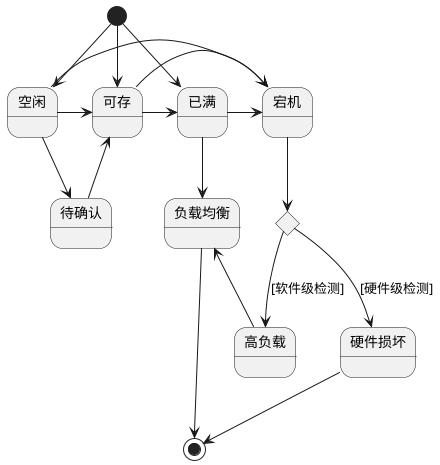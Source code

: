 @startuml "Disk"

[*] -down-> 空闲
[*] -down-> 可存
[*] -down-> 已满

空闲 -down-> 待确认
空闲 -> 宕机
空闲 -> 可存

待确认 -up-> 可存


可存 -> 已满
可存 -> 宕机


已满 -> 宕机

已满 -down-> 负载均衡

state c <<choice>>

宕机 -down-> c

c -down-> 硬件损坏 : [硬件级检测]
硬件损坏 -down-> [*]


c -down-> 高负载 : [软件级检测]
高负载 -left-> 负载均衡


负载均衡 -down-> [*]

@enduml